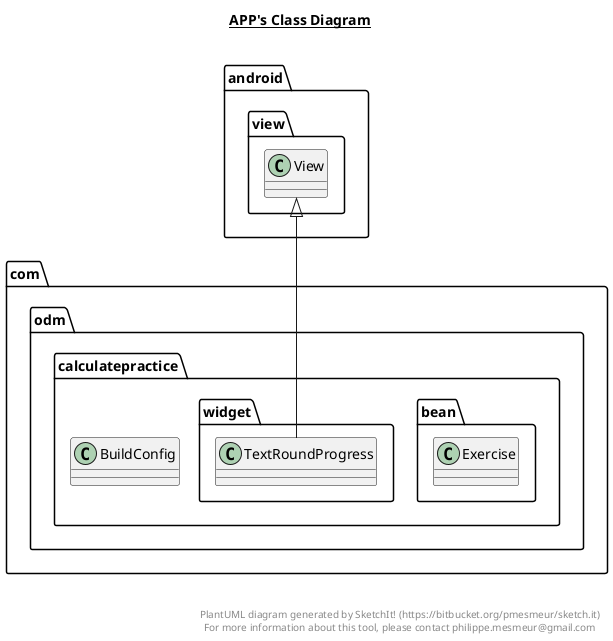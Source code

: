 @startuml

title __APP's Class Diagram__\n

  namespace com.odm.calculatepractice {
    class com.odm.calculatepractice.BuildConfig {
    }
  }
  

  namespace com.odm.calculatepractice {
    namespace bean {
      class com.odm.calculatepractice.bean.Exercise {
      }
    }
  }
  

  namespace com.odm.calculatepractice {
    namespace widget {
      class com.odm.calculatepractice.widget.TextRoundProgress {
      }
    }
  }
  

  com.odm.calculatepractice.widget.TextRoundProgress -up-|> android.view.View


right footer


PlantUML diagram generated by SketchIt! (https://bitbucket.org/pmesmeur/sketch.it)
For more information about this tool, please contact philippe.mesmeur@gmail.com
endfooter

@enduml
